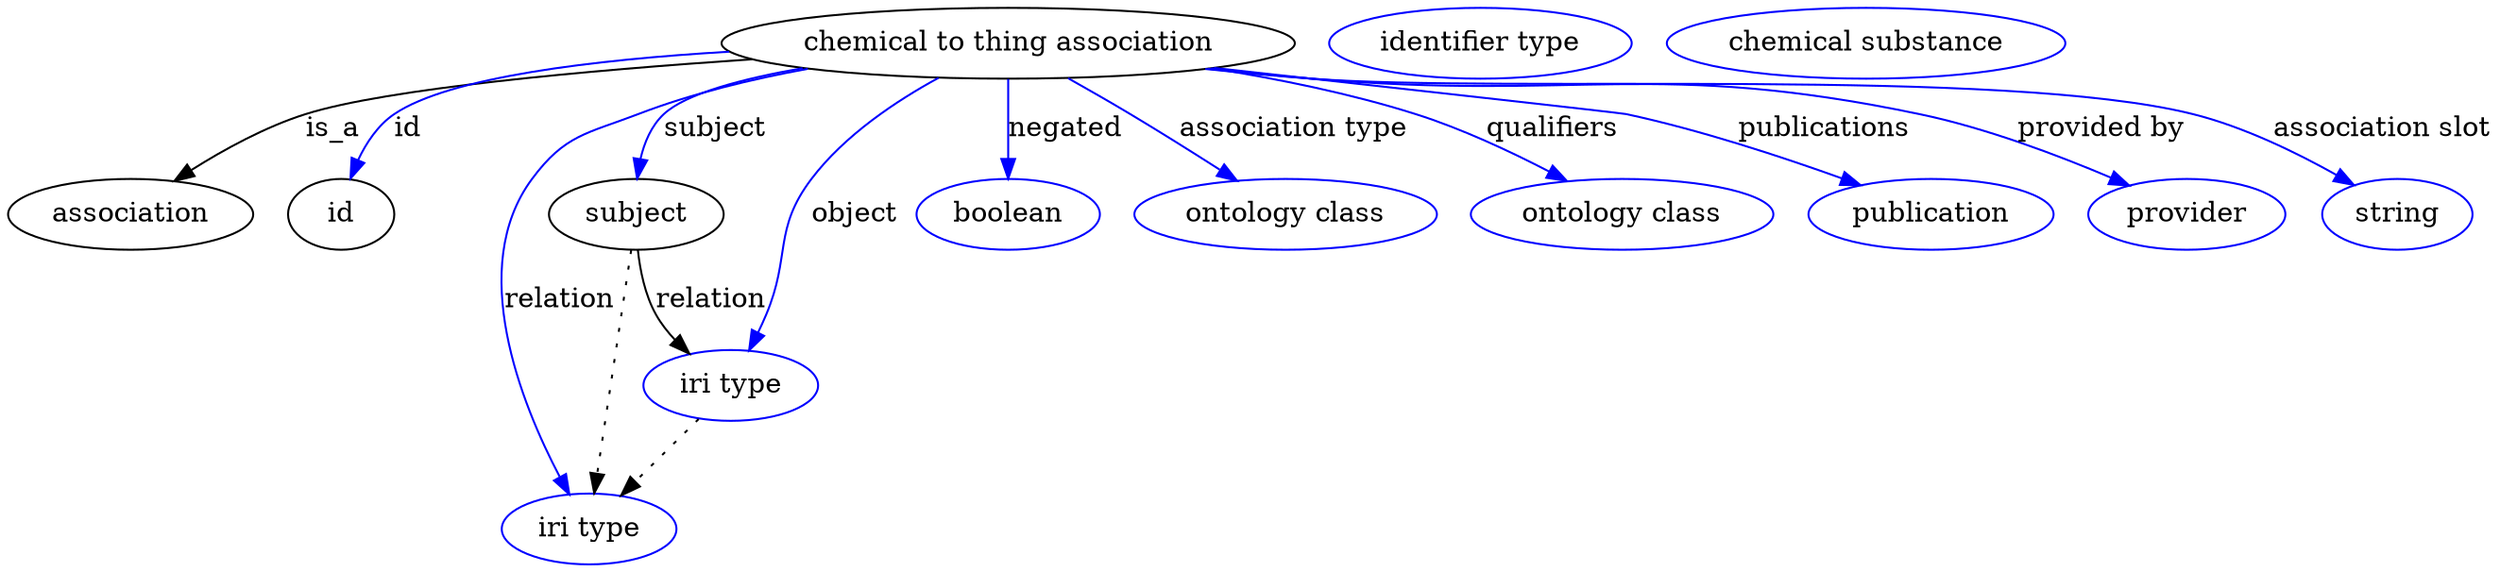 digraph {
	graph [bb="0,0,1050.7,281"];
	node [label="\N"];
	"chemical to thing association"	 [height=0.5,
		label="chemical to thing association",
		pos="437.4,263",
		width=3.1391];
	association	 [height=0.5,
		pos="49.402,177",
		width=1.3723];
	"chemical to thing association" -> association	 [label=is_a,
		lp="145.68,220",
		pos="e,71.092,193.3 334.72,255.39 261.56,249.11 170.04,239.25 133.85,227 114.69,220.52 95.144,209.3 79.687,199.12"];
	id	 [height=0.5,
		pos="143.4,177",
		width=0.75];
	"chemical to thing association" -> id	 [color=blue,
		label=id,
		lp="179.85,220",
		pos="e,149.46,194.66 329.23,257.63 268.1,252.79 198.95,243.75 173.51,227 165.06,221.44 158.62,212.6 153.91,203.9",
		style=solid];
	subject	 [height=0.5,
		pos="276.4,177",
		width=0.97656];
	"chemical to thing association" -> subject	 [color=blue,
		label=subject,
		lp="314.23,220",
		pos="e,278.37,195.06 358.37,250.05 330.65,244.1 303.89,236.29 293.75,227 287.46,221.24 283.45,213.09 280.89,205.03",
		style=solid];
	relation	 [color=blue,
		height=0.5,
		label="iri type",
		pos="256.4,18",
		width=0.9834];
	"chemical to thing association" -> relation	 [color=blue,
		label=relation,
		lp="240.78,134",
		pos="e,247,35.476 356.56,250.31 331.54,244.85 304.29,237.29 280.4,227 256.85,216.86 246.28,216.56 232.4,195 202.59,148.68 225.71,81.424 \
242.65,44.586",
		style=solid];
	object	 [color=blue,
		height=0.5,
		label="iri type",
		pos="319.4,91",
		width=0.9834];
	"chemical to thing association" -> object	 [color=blue,
		label=object,
		lp="373.51,177",
		pos="e,326.55,108.88 409.5,245.53 392,233.3 370.18,215.51 356.19,195 338.23,168.67 344.25,156.97 333.4,127 332.4,124.22 331.32,121.33 \
330.23,118.45",
		style=solid];
	negated	 [color=blue,
		height=0.5,
		label=boolean,
		pos="437.4,177",
		width=1.0584];
	"chemical to thing association" -> negated	 [color=blue,
		label=negated,
		lp="459.17,220",
		pos="e,437.4,195.21 437.4,244.76 437.4,233.36 437.4,218.43 437.4,205.49",
		style=solid];
	"association type"	 [color=blue,
		height=0.5,
		label="ontology class",
		pos="554.4,177",
		width=1.6931];
	"chemical to thing association" -> "association type"	 [color=blue,
		label="association type",
		lp="548.31,220",
		pos="e,531.67,193.71 461.36,245.39 479.3,232.2 503.98,214.06 523.42,199.77",
		style=solid];
	qualifiers	 [color=blue,
		height=0.5,
		label="ontology class",
		pos="694.4,177",
		width=1.6931];
	"chemical to thing association" -> qualifiers	 [color=blue,
		label=qualifiers,
		lp="654.45,220",
		pos="e,667.24,193.38 514.64,249.77 541.28,244.12 571.04,236.58 597.4,227 618.33,219.39 640.48,208.24 658.33,198.39",
		style=solid];
	publications	 [color=blue,
		height=0.5,
		label=publication,
		pos="823.4,177",
		width=1.3859];
	"chemical to thing association" -> publications	 [color=blue,
		label=publications,
		lp="765.62,220",
		pos="e,790.84,190.84 520.41,250.71 533.46,248.79 546.8,246.84 559.4,245 614.94,236.9 629.94,240.57 684.4,227 717.65,218.72 754.05,205.46 \
781.26,194.68",
		style=solid];
	"provided by"	 [color=blue,
		height=0.5,
		label=provider,
		pos="931.4,177",
		width=1.1129];
	"chemical to thing association" -> "provided by"	 [color=blue,
		label="provided by",
		lp="881.03,220",
		pos="e,904.19,190.39 517.68,250.31 531.57,248.35 545.89,246.49 559.4,245 667.48,233.06 697.36,251.05 803.4,227 835.38,219.75 869.92,205.87 \
895.05,194.57",
		style=solid];
	"association slot"	 [color=blue,
		height=0.5,
		label=string,
		pos="1020.4,177",
		width=0.8403];
	"chemical to thing association" -> "association slot"	 [color=blue,
		label="association slot",
		lp="998.37,220",
		pos="e,999.5,190.4 517,250.13 531.1,248.17 545.66,246.36 559.4,245 638.89,237.16 841.07,246.99 918.4,227 944.12,220.35 971,206.86 990.71,\
195.57",
		style=solid];
	association_id	 [color=blue,
		height=0.5,
		label="identifier type",
		pos="627.4,263",
		width=1.652];
	subject -> relation	 [pos="e,258.67,36.027 274.11,158.76 270.64,131.21 264.04,78.735 259.95,46.223",
		style=dotted];
	subject -> object	 [label=relation,
		lp="312.78,134",
		pos="e,304.16,107.25 279.77,158.76 282.02,148.99 285.52,136.95 290.64,127 292.72,122.97 295.28,118.96 298.02,115.16"];
	"chemical to thing association_subject"	 [color=blue,
		height=0.5,
		label="chemical substance",
		pos="783.4,263",
		width=2.1837];
	object -> relation	 [pos="e,270.64,34.499 305.11,74.435 296.89,64.915 286.42,52.785 277.3,42.212",
		style=dotted];
}
